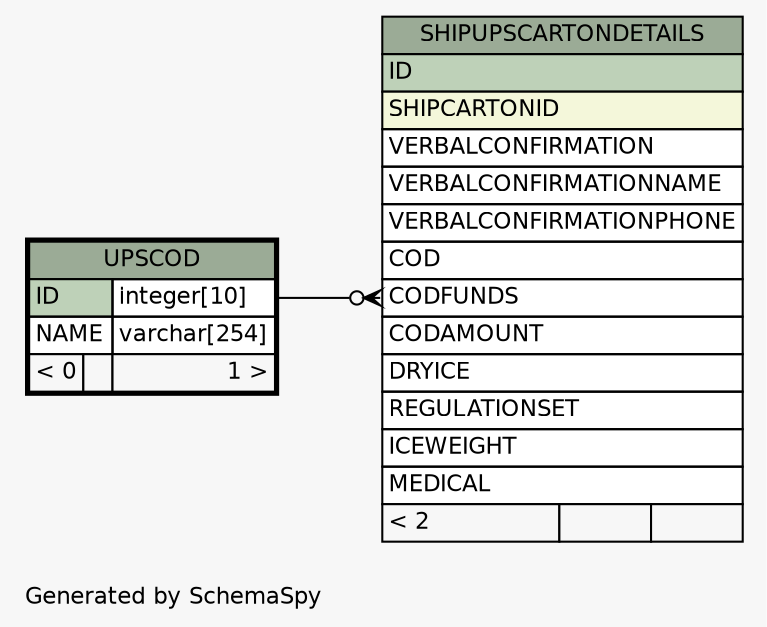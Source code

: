 // dot 2.26.3 on Linux 3.5.0-34-generic
// SchemaSpy rev 590
digraph "oneDegreeRelationshipsDiagram" {
  graph [
    rankdir="RL"
    bgcolor="#f7f7f7"
    label="\nGenerated by SchemaSpy"
    labeljust="l"
    nodesep="0.18"
    ranksep="0.46"
    fontname="Helvetica"
    fontsize="11"
  ];
  node [
    fontname="Helvetica"
    fontsize="11"
    shape="plaintext"
  ];
  edge [
    arrowsize="0.8"
  ];
  "SHIPUPSCARTONDETAILS":"CODFUNDS":w -> "UPSCOD":"ID.type":e [arrowhead=none dir=back arrowtail=crowodot];
  "SHIPUPSCARTONDETAILS" [
    label=<
    <TABLE BORDER="0" CELLBORDER="1" CELLSPACING="0" BGCOLOR="#ffffff">
      <TR><TD COLSPAN="3" BGCOLOR="#9bab96" ALIGN="CENTER">SHIPUPSCARTONDETAILS</TD></TR>
      <TR><TD PORT="ID" COLSPAN="3" BGCOLOR="#bed1b8" ALIGN="LEFT">ID</TD></TR>
      <TR><TD PORT="SHIPCARTONID" COLSPAN="3" BGCOLOR="#f4f7da" ALIGN="LEFT">SHIPCARTONID</TD></TR>
      <TR><TD PORT="VERBALCONFIRMATION" COLSPAN="3" ALIGN="LEFT">VERBALCONFIRMATION</TD></TR>
      <TR><TD PORT="VERBALCONFIRMATIONNAME" COLSPAN="3" ALIGN="LEFT">VERBALCONFIRMATIONNAME</TD></TR>
      <TR><TD PORT="VERBALCONFIRMATIONPHONE" COLSPAN="3" ALIGN="LEFT">VERBALCONFIRMATIONPHONE</TD></TR>
      <TR><TD PORT="COD" COLSPAN="3" ALIGN="LEFT">COD</TD></TR>
      <TR><TD PORT="CODFUNDS" COLSPAN="3" ALIGN="LEFT">CODFUNDS</TD></TR>
      <TR><TD PORT="CODAMOUNT" COLSPAN="3" ALIGN="LEFT">CODAMOUNT</TD></TR>
      <TR><TD PORT="DRYICE" COLSPAN="3" ALIGN="LEFT">DRYICE</TD></TR>
      <TR><TD PORT="REGULATIONSET" COLSPAN="3" ALIGN="LEFT">REGULATIONSET</TD></TR>
      <TR><TD PORT="ICEWEIGHT" COLSPAN="3" ALIGN="LEFT">ICEWEIGHT</TD></TR>
      <TR><TD PORT="MEDICAL" COLSPAN="3" ALIGN="LEFT">MEDICAL</TD></TR>
      <TR><TD ALIGN="LEFT" BGCOLOR="#f7f7f7">&lt; 2</TD><TD ALIGN="RIGHT" BGCOLOR="#f7f7f7">  </TD><TD ALIGN="RIGHT" BGCOLOR="#f7f7f7">  </TD></TR>
    </TABLE>>
    URL="SHIPUPSCARTONDETAILS.html"
    tooltip="SHIPUPSCARTONDETAILS"
  ];
  "UPSCOD" [
    label=<
    <TABLE BORDER="2" CELLBORDER="1" CELLSPACING="0" BGCOLOR="#ffffff">
      <TR><TD COLSPAN="3" BGCOLOR="#9bab96" ALIGN="CENTER">UPSCOD</TD></TR>
      <TR><TD PORT="ID" COLSPAN="2" BGCOLOR="#bed1b8" ALIGN="LEFT">ID</TD><TD PORT="ID.type" ALIGN="LEFT">integer[10]</TD></TR>
      <TR><TD PORT="NAME" COLSPAN="2" ALIGN="LEFT">NAME</TD><TD PORT="NAME.type" ALIGN="LEFT">varchar[254]</TD></TR>
      <TR><TD ALIGN="LEFT" BGCOLOR="#f7f7f7">&lt; 0</TD><TD ALIGN="RIGHT" BGCOLOR="#f7f7f7">  </TD><TD ALIGN="RIGHT" BGCOLOR="#f7f7f7">1 &gt;</TD></TR>
    </TABLE>>
    URL="UPSCOD.html"
    tooltip="UPSCOD"
  ];
}
